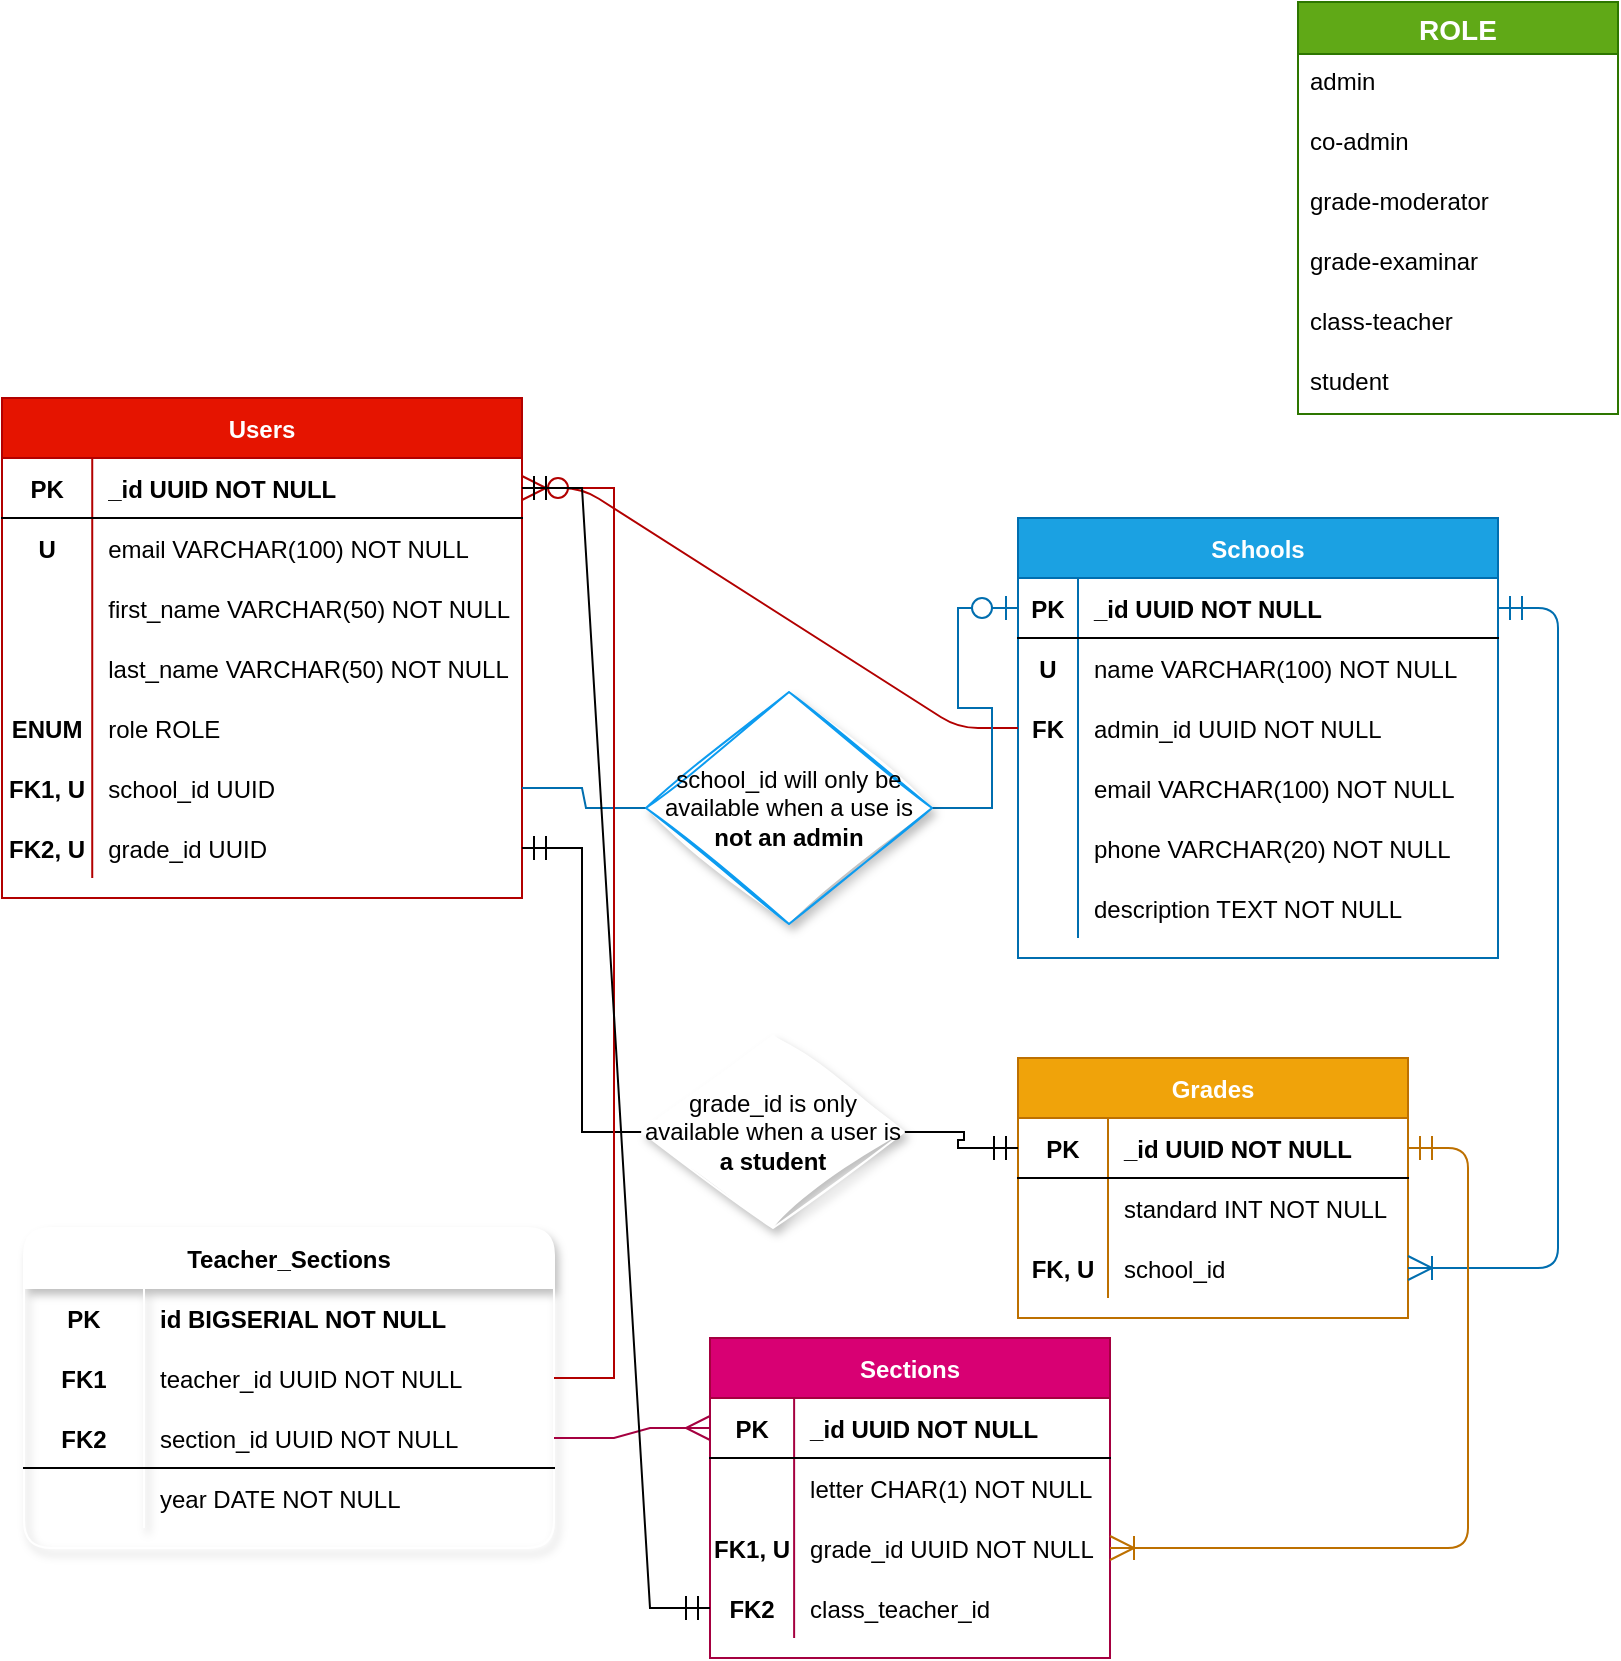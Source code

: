 <mxfile version="14.5.10" type="github">
  <diagram id="9uJruY_B-ZJQ3e48zENs" name="Page-1">
    <mxGraphModel dx="920" dy="876" grid="0" gridSize="10" guides="1" tooltips="1" connect="1" arrows="1" fold="1" page="1" pageScale="1" pageWidth="850" pageHeight="1100" background="none" math="0" shadow="0">
      <root>
        <mxCell id="0" />
        <mxCell id="1" parent="0" />
        <mxCell id="vzZMUvIyuzWuzPYx9TJ4-97" value="Users" style="shape=table;startSize=30;container=1;collapsible=1;childLayout=tableLayout;fixedRows=1;rowLines=0;fontStyle=1;align=center;resizeLast=1;fillColor=#e51400;strokeColor=#B20000;fontColor=#ffffff;" vertex="1" parent="1">
          <mxGeometry x="42" y="218" width="260" height="250" as="geometry">
            <mxRectangle x="30" y="170" width="60" height="30" as="alternateBounds" />
          </mxGeometry>
        </mxCell>
        <mxCell id="vzZMUvIyuzWuzPYx9TJ4-98" value="" style="shape=partialRectangle;collapsible=0;dropTarget=0;pointerEvents=0;fillColor=none;top=0;left=0;bottom=1;right=0;points=[[0,0.5],[1,0.5]];portConstraint=eastwest;" vertex="1" parent="vzZMUvIyuzWuzPYx9TJ4-97">
          <mxGeometry y="30" width="260" height="30" as="geometry" />
        </mxCell>
        <mxCell id="vzZMUvIyuzWuzPYx9TJ4-99" value="PK" style="shape=partialRectangle;connectable=0;fillColor=none;top=0;left=0;bottom=0;right=0;fontStyle=1;overflow=hidden;" vertex="1" parent="vzZMUvIyuzWuzPYx9TJ4-98">
          <mxGeometry width="45.118" height="30" as="geometry" />
        </mxCell>
        <mxCell id="vzZMUvIyuzWuzPYx9TJ4-100" value="_id UUID NOT NULL" style="shape=partialRectangle;connectable=0;fillColor=none;top=0;left=0;bottom=0;right=0;align=left;spacingLeft=6;fontStyle=1;overflow=hidden;" vertex="1" parent="vzZMUvIyuzWuzPYx9TJ4-98">
          <mxGeometry x="45.118" width="214.882" height="30" as="geometry" />
        </mxCell>
        <mxCell id="vzZMUvIyuzWuzPYx9TJ4-101" value="" style="shape=partialRectangle;collapsible=0;dropTarget=0;pointerEvents=0;fillColor=none;top=0;left=0;bottom=0;right=0;points=[[0,0.5],[1,0.5]];portConstraint=eastwest;" vertex="1" parent="vzZMUvIyuzWuzPYx9TJ4-97">
          <mxGeometry y="60" width="260" height="30" as="geometry" />
        </mxCell>
        <mxCell id="vzZMUvIyuzWuzPYx9TJ4-102" value="U" style="shape=partialRectangle;connectable=0;fillColor=none;top=0;left=0;bottom=0;right=0;editable=1;overflow=hidden;fontStyle=1" vertex="1" parent="vzZMUvIyuzWuzPYx9TJ4-101">
          <mxGeometry width="45.118" height="30" as="geometry" />
        </mxCell>
        <mxCell id="vzZMUvIyuzWuzPYx9TJ4-103" value="email VARCHAR(100) NOT NULL" style="shape=partialRectangle;connectable=0;fillColor=none;top=0;left=0;bottom=0;right=0;align=left;spacingLeft=6;overflow=hidden;" vertex="1" parent="vzZMUvIyuzWuzPYx9TJ4-101">
          <mxGeometry x="45.118" width="214.882" height="30" as="geometry" />
        </mxCell>
        <mxCell id="vzZMUvIyuzWuzPYx9TJ4-104" value="" style="shape=partialRectangle;collapsible=0;dropTarget=0;pointerEvents=0;fillColor=none;top=0;left=0;bottom=0;right=0;points=[[0,0.5],[1,0.5]];portConstraint=eastwest;" vertex="1" parent="vzZMUvIyuzWuzPYx9TJ4-97">
          <mxGeometry y="90" width="260" height="30" as="geometry" />
        </mxCell>
        <mxCell id="vzZMUvIyuzWuzPYx9TJ4-105" value="" style="shape=partialRectangle;connectable=0;fillColor=none;top=0;left=0;bottom=0;right=0;editable=1;overflow=hidden;" vertex="1" parent="vzZMUvIyuzWuzPYx9TJ4-104">
          <mxGeometry width="45.118" height="30" as="geometry" />
        </mxCell>
        <mxCell id="vzZMUvIyuzWuzPYx9TJ4-106" value="first_name VARCHAR(50) NOT NULL" style="shape=partialRectangle;connectable=0;fillColor=none;top=0;left=0;bottom=0;right=0;align=left;spacingLeft=6;overflow=hidden;" vertex="1" parent="vzZMUvIyuzWuzPYx9TJ4-104">
          <mxGeometry x="45.118" width="214.882" height="30" as="geometry" />
        </mxCell>
        <mxCell id="vzZMUvIyuzWuzPYx9TJ4-107" value="" style="shape=partialRectangle;collapsible=0;dropTarget=0;pointerEvents=0;fillColor=none;top=0;left=0;bottom=0;right=0;points=[[0,0.5],[1,0.5]];portConstraint=eastwest;" vertex="1" parent="vzZMUvIyuzWuzPYx9TJ4-97">
          <mxGeometry y="120" width="260" height="30" as="geometry" />
        </mxCell>
        <mxCell id="vzZMUvIyuzWuzPYx9TJ4-108" value="" style="shape=partialRectangle;connectable=0;fillColor=none;top=0;left=0;bottom=0;right=0;editable=1;overflow=hidden;" vertex="1" parent="vzZMUvIyuzWuzPYx9TJ4-107">
          <mxGeometry width="45.118" height="30" as="geometry" />
        </mxCell>
        <mxCell id="vzZMUvIyuzWuzPYx9TJ4-109" value="last_name VARCHAR(50) NOT NULL" style="shape=partialRectangle;connectable=0;fillColor=none;top=0;left=0;bottom=0;right=0;align=left;spacingLeft=6;overflow=hidden;" vertex="1" parent="vzZMUvIyuzWuzPYx9TJ4-107">
          <mxGeometry x="45.118" width="214.882" height="30" as="geometry" />
        </mxCell>
        <mxCell id="vzZMUvIyuzWuzPYx9TJ4-110" value="" style="shape=partialRectangle;collapsible=0;dropTarget=0;pointerEvents=0;fillColor=none;top=0;left=0;bottom=0;right=0;points=[[0,0.5],[1,0.5]];portConstraint=eastwest;" vertex="1" parent="vzZMUvIyuzWuzPYx9TJ4-97">
          <mxGeometry y="150" width="260" height="30" as="geometry" />
        </mxCell>
        <mxCell id="vzZMUvIyuzWuzPYx9TJ4-111" value="ENUM" style="shape=partialRectangle;connectable=0;fillColor=none;top=0;left=0;bottom=0;right=0;editable=1;overflow=hidden;fontStyle=1" vertex="1" parent="vzZMUvIyuzWuzPYx9TJ4-110">
          <mxGeometry width="45.118" height="30" as="geometry" />
        </mxCell>
        <mxCell id="vzZMUvIyuzWuzPYx9TJ4-112" value="role ROLE" style="shape=partialRectangle;connectable=0;fillColor=none;top=0;left=0;bottom=0;right=0;align=left;spacingLeft=6;overflow=hidden;" vertex="1" parent="vzZMUvIyuzWuzPYx9TJ4-110">
          <mxGeometry x="45.118" width="214.882" height="30" as="geometry" />
        </mxCell>
        <mxCell id="vzZMUvIyuzWuzPYx9TJ4-113" value="" style="shape=partialRectangle;collapsible=0;dropTarget=0;pointerEvents=0;fillColor=none;top=0;left=0;bottom=0;right=0;points=[[0,0.5],[1,0.5]];portConstraint=eastwest;" vertex="1" parent="vzZMUvIyuzWuzPYx9TJ4-97">
          <mxGeometry y="180" width="260" height="30" as="geometry" />
        </mxCell>
        <mxCell id="vzZMUvIyuzWuzPYx9TJ4-114" value="FK1, U" style="shape=partialRectangle;connectable=0;fillColor=none;top=0;left=0;bottom=0;right=0;editable=1;overflow=hidden;fontStyle=1" vertex="1" parent="vzZMUvIyuzWuzPYx9TJ4-113">
          <mxGeometry width="45.118" height="30" as="geometry" />
        </mxCell>
        <mxCell id="vzZMUvIyuzWuzPYx9TJ4-115" value="school_id UUID" style="shape=partialRectangle;connectable=0;fillColor=none;top=0;left=0;bottom=0;right=0;align=left;spacingLeft=6;overflow=hidden;" vertex="1" parent="vzZMUvIyuzWuzPYx9TJ4-113">
          <mxGeometry x="45.118" width="214.882" height="30" as="geometry" />
        </mxCell>
        <mxCell id="vzZMUvIyuzWuzPYx9TJ4-116" value="" style="shape=partialRectangle;collapsible=0;dropTarget=0;pointerEvents=0;fillColor=none;top=0;left=0;bottom=0;right=0;points=[[0,0.5],[1,0.5]];portConstraint=eastwest;" vertex="1" parent="vzZMUvIyuzWuzPYx9TJ4-97">
          <mxGeometry y="210" width="260" height="30" as="geometry" />
        </mxCell>
        <mxCell id="vzZMUvIyuzWuzPYx9TJ4-117" value="FK2, U" style="shape=partialRectangle;connectable=0;fillColor=none;top=0;left=0;bottom=0;right=0;editable=1;overflow=hidden;fontStyle=1" vertex="1" parent="vzZMUvIyuzWuzPYx9TJ4-116">
          <mxGeometry width="45.118" height="30" as="geometry" />
        </mxCell>
        <mxCell id="vzZMUvIyuzWuzPYx9TJ4-118" value="grade_id UUID" style="shape=partialRectangle;connectable=0;fillColor=none;top=0;left=0;bottom=0;right=0;align=left;spacingLeft=6;overflow=hidden;" vertex="1" parent="vzZMUvIyuzWuzPYx9TJ4-116">
          <mxGeometry x="45.118" width="214.882" height="30" as="geometry" />
        </mxCell>
        <mxCell id="vzZMUvIyuzWuzPYx9TJ4-119" value="Schools" style="shape=table;startSize=30;container=1;collapsible=1;childLayout=tableLayout;fixedRows=1;rowLines=0;fontStyle=1;align=center;resizeLast=1;fillColor=#1ba1e2;strokeColor=#006EAF;fontColor=#ffffff;" vertex="1" parent="1">
          <mxGeometry x="550" y="278" width="240" height="220" as="geometry" />
        </mxCell>
        <mxCell id="vzZMUvIyuzWuzPYx9TJ4-120" value="" style="shape=partialRectangle;collapsible=0;dropTarget=0;pointerEvents=0;fillColor=none;top=0;left=0;bottom=1;right=0;points=[[0,0.5],[1,0.5]];portConstraint=eastwest;" vertex="1" parent="vzZMUvIyuzWuzPYx9TJ4-119">
          <mxGeometry y="30" width="240" height="30" as="geometry" />
        </mxCell>
        <mxCell id="vzZMUvIyuzWuzPYx9TJ4-121" value="PK" style="shape=partialRectangle;connectable=0;fillColor=none;top=0;left=0;bottom=0;right=0;fontStyle=1;overflow=hidden;" vertex="1" parent="vzZMUvIyuzWuzPYx9TJ4-120">
          <mxGeometry width="30" height="30" as="geometry" />
        </mxCell>
        <mxCell id="vzZMUvIyuzWuzPYx9TJ4-122" value="_id UUID NOT NULL" style="shape=partialRectangle;connectable=0;fillColor=none;top=0;left=0;bottom=0;right=0;align=left;spacingLeft=6;fontStyle=1;overflow=hidden;" vertex="1" parent="vzZMUvIyuzWuzPYx9TJ4-120">
          <mxGeometry x="30" width="210" height="30" as="geometry" />
        </mxCell>
        <mxCell id="vzZMUvIyuzWuzPYx9TJ4-123" value="" style="shape=partialRectangle;collapsible=0;dropTarget=0;pointerEvents=0;fillColor=none;top=0;left=0;bottom=0;right=0;points=[[0,0.5],[1,0.5]];portConstraint=eastwest;" vertex="1" parent="vzZMUvIyuzWuzPYx9TJ4-119">
          <mxGeometry y="60" width="240" height="30" as="geometry" />
        </mxCell>
        <mxCell id="vzZMUvIyuzWuzPYx9TJ4-124" value="U" style="shape=partialRectangle;connectable=0;fillColor=none;top=0;left=0;bottom=0;right=0;editable=1;overflow=hidden;fontStyle=1" vertex="1" parent="vzZMUvIyuzWuzPYx9TJ4-123">
          <mxGeometry width="30" height="30" as="geometry" />
        </mxCell>
        <mxCell id="vzZMUvIyuzWuzPYx9TJ4-125" value="name VARCHAR(100) NOT NULL" style="shape=partialRectangle;connectable=0;fillColor=none;top=0;left=0;bottom=0;right=0;align=left;spacingLeft=6;overflow=hidden;" vertex="1" parent="vzZMUvIyuzWuzPYx9TJ4-123">
          <mxGeometry x="30" width="210" height="30" as="geometry" />
        </mxCell>
        <mxCell id="vzZMUvIyuzWuzPYx9TJ4-126" value="" style="shape=partialRectangle;collapsible=0;dropTarget=0;pointerEvents=0;fillColor=none;top=0;left=0;bottom=0;right=0;points=[[0,0.5],[1,0.5]];portConstraint=eastwest;" vertex="1" parent="vzZMUvIyuzWuzPYx9TJ4-119">
          <mxGeometry y="90" width="240" height="30" as="geometry" />
        </mxCell>
        <mxCell id="vzZMUvIyuzWuzPYx9TJ4-127" value="FK" style="shape=partialRectangle;connectable=0;fillColor=none;top=0;left=0;bottom=0;right=0;editable=1;overflow=hidden;fontStyle=1" vertex="1" parent="vzZMUvIyuzWuzPYx9TJ4-126">
          <mxGeometry width="30" height="30" as="geometry" />
        </mxCell>
        <mxCell id="vzZMUvIyuzWuzPYx9TJ4-128" value="admin_id UUID NOT NULL" style="shape=partialRectangle;connectable=0;fillColor=none;top=0;left=0;bottom=0;right=0;align=left;spacingLeft=6;overflow=hidden;" vertex="1" parent="vzZMUvIyuzWuzPYx9TJ4-126">
          <mxGeometry x="30" width="210" height="30" as="geometry" />
        </mxCell>
        <mxCell id="vzZMUvIyuzWuzPYx9TJ4-129" value="" style="shape=partialRectangle;collapsible=0;dropTarget=0;pointerEvents=0;fillColor=none;top=0;left=0;bottom=0;right=0;points=[[0,0.5],[1,0.5]];portConstraint=eastwest;" vertex="1" parent="vzZMUvIyuzWuzPYx9TJ4-119">
          <mxGeometry y="120" width="240" height="30" as="geometry" />
        </mxCell>
        <mxCell id="vzZMUvIyuzWuzPYx9TJ4-130" value="" style="shape=partialRectangle;connectable=0;fillColor=none;top=0;left=0;bottom=0;right=0;editable=1;overflow=hidden;" vertex="1" parent="vzZMUvIyuzWuzPYx9TJ4-129">
          <mxGeometry width="30" height="30" as="geometry" />
        </mxCell>
        <mxCell id="vzZMUvIyuzWuzPYx9TJ4-131" value="email VARCHAR(100) NOT NULL" style="shape=partialRectangle;connectable=0;fillColor=none;top=0;left=0;bottom=0;right=0;align=left;spacingLeft=6;overflow=hidden;" vertex="1" parent="vzZMUvIyuzWuzPYx9TJ4-129">
          <mxGeometry x="30" width="210" height="30" as="geometry" />
        </mxCell>
        <mxCell id="vzZMUvIyuzWuzPYx9TJ4-132" value="" style="shape=partialRectangle;collapsible=0;dropTarget=0;pointerEvents=0;fillColor=none;top=0;left=0;bottom=0;right=0;points=[[0,0.5],[1,0.5]];portConstraint=eastwest;" vertex="1" parent="vzZMUvIyuzWuzPYx9TJ4-119">
          <mxGeometry y="150" width="240" height="30" as="geometry" />
        </mxCell>
        <mxCell id="vzZMUvIyuzWuzPYx9TJ4-133" value="" style="shape=partialRectangle;connectable=0;fillColor=none;top=0;left=0;bottom=0;right=0;editable=1;overflow=hidden;" vertex="1" parent="vzZMUvIyuzWuzPYx9TJ4-132">
          <mxGeometry width="30" height="30" as="geometry" />
        </mxCell>
        <mxCell id="vzZMUvIyuzWuzPYx9TJ4-134" value="phone VARCHAR(20) NOT NULL" style="shape=partialRectangle;connectable=0;fillColor=none;top=0;left=0;bottom=0;right=0;align=left;spacingLeft=6;overflow=hidden;" vertex="1" parent="vzZMUvIyuzWuzPYx9TJ4-132">
          <mxGeometry x="30" width="210" height="30" as="geometry" />
        </mxCell>
        <mxCell id="vzZMUvIyuzWuzPYx9TJ4-135" value="" style="shape=partialRectangle;collapsible=0;dropTarget=0;pointerEvents=0;fillColor=none;top=0;left=0;bottom=0;right=0;points=[[0,0.5],[1,0.5]];portConstraint=eastwest;" vertex="1" parent="vzZMUvIyuzWuzPYx9TJ4-119">
          <mxGeometry y="180" width="240" height="30" as="geometry" />
        </mxCell>
        <mxCell id="vzZMUvIyuzWuzPYx9TJ4-136" value="" style="shape=partialRectangle;connectable=0;fillColor=none;top=0;left=0;bottom=0;right=0;editable=1;overflow=hidden;" vertex="1" parent="vzZMUvIyuzWuzPYx9TJ4-135">
          <mxGeometry width="30" height="30" as="geometry" />
        </mxCell>
        <mxCell id="vzZMUvIyuzWuzPYx9TJ4-137" value="description TEXT NOT NULL" style="shape=partialRectangle;connectable=0;fillColor=none;top=0;left=0;bottom=0;right=0;align=left;spacingLeft=6;overflow=hidden;" vertex="1" parent="vzZMUvIyuzWuzPYx9TJ4-135">
          <mxGeometry x="30" width="210" height="30" as="geometry" />
        </mxCell>
        <mxCell id="vzZMUvIyuzWuzPYx9TJ4-138" value="Grades" style="shape=table;startSize=30;container=1;collapsible=1;childLayout=tableLayout;fixedRows=1;rowLines=0;fontStyle=1;align=center;resizeLast=1;fillColor=#f0a30a;strokeColor=#BD7000;fontColor=#ffffff;" vertex="1" parent="1">
          <mxGeometry x="550" y="548" width="195" height="130" as="geometry" />
        </mxCell>
        <mxCell id="vzZMUvIyuzWuzPYx9TJ4-139" value="" style="shape=partialRectangle;collapsible=0;dropTarget=0;pointerEvents=0;fillColor=none;top=0;left=0;bottom=1;right=0;points=[[0,0.5],[1,0.5]];portConstraint=eastwest;" vertex="1" parent="vzZMUvIyuzWuzPYx9TJ4-138">
          <mxGeometry y="30" width="195" height="30" as="geometry" />
        </mxCell>
        <mxCell id="vzZMUvIyuzWuzPYx9TJ4-140" value="PK" style="shape=partialRectangle;connectable=0;fillColor=none;top=0;left=0;bottom=0;right=0;fontStyle=1;overflow=hidden;" vertex="1" parent="vzZMUvIyuzWuzPYx9TJ4-139">
          <mxGeometry width="45" height="30" as="geometry" />
        </mxCell>
        <mxCell id="vzZMUvIyuzWuzPYx9TJ4-141" value="_id UUID NOT NULL" style="shape=partialRectangle;connectable=0;fillColor=none;top=0;left=0;bottom=0;right=0;align=left;spacingLeft=6;fontStyle=1;overflow=hidden;" vertex="1" parent="vzZMUvIyuzWuzPYx9TJ4-139">
          <mxGeometry x="45" width="150" height="30" as="geometry" />
        </mxCell>
        <mxCell id="vzZMUvIyuzWuzPYx9TJ4-142" value="" style="shape=partialRectangle;collapsible=0;dropTarget=0;pointerEvents=0;fillColor=none;top=0;left=0;bottom=0;right=0;points=[[0,0.5],[1,0.5]];portConstraint=eastwest;" vertex="1" parent="vzZMUvIyuzWuzPYx9TJ4-138">
          <mxGeometry y="60" width="195" height="30" as="geometry" />
        </mxCell>
        <mxCell id="vzZMUvIyuzWuzPYx9TJ4-143" value="" style="shape=partialRectangle;connectable=0;fillColor=none;top=0;left=0;bottom=0;right=0;editable=1;overflow=hidden;" vertex="1" parent="vzZMUvIyuzWuzPYx9TJ4-142">
          <mxGeometry width="45" height="30" as="geometry" />
        </mxCell>
        <mxCell id="vzZMUvIyuzWuzPYx9TJ4-144" value="standard INT NOT NULL" style="shape=partialRectangle;connectable=0;fillColor=none;top=0;left=0;bottom=0;right=0;align=left;spacingLeft=6;overflow=hidden;" vertex="1" parent="vzZMUvIyuzWuzPYx9TJ4-142">
          <mxGeometry x="45" width="150" height="30" as="geometry" />
        </mxCell>
        <mxCell id="vzZMUvIyuzWuzPYx9TJ4-145" value="" style="shape=partialRectangle;collapsible=0;dropTarget=0;pointerEvents=0;fillColor=none;top=0;left=0;bottom=0;right=0;points=[[0,0.5],[1,0.5]];portConstraint=eastwest;" vertex="1" parent="vzZMUvIyuzWuzPYx9TJ4-138">
          <mxGeometry y="90" width="195" height="30" as="geometry" />
        </mxCell>
        <mxCell id="vzZMUvIyuzWuzPYx9TJ4-146" value="FK, U" style="shape=partialRectangle;connectable=0;fillColor=none;top=0;left=0;bottom=0;right=0;editable=1;overflow=hidden;fontStyle=1" vertex="1" parent="vzZMUvIyuzWuzPYx9TJ4-145">
          <mxGeometry width="45" height="30" as="geometry" />
        </mxCell>
        <mxCell id="vzZMUvIyuzWuzPYx9TJ4-147" value="school_id" style="shape=partialRectangle;connectable=0;fillColor=none;top=0;left=0;bottom=0;right=0;align=left;spacingLeft=6;overflow=hidden;" vertex="1" parent="vzZMUvIyuzWuzPYx9TJ4-145">
          <mxGeometry x="45" width="150" height="30" as="geometry" />
        </mxCell>
        <mxCell id="vzZMUvIyuzWuzPYx9TJ4-148" value="Sections" style="shape=table;startSize=30;container=1;collapsible=1;childLayout=tableLayout;fixedRows=1;rowLines=0;fontStyle=1;align=center;resizeLast=1;fillColor=#d80073;strokeColor=#A50040;fontColor=#ffffff;" vertex="1" parent="1">
          <mxGeometry x="396" y="688" width="200" height="160" as="geometry" />
        </mxCell>
        <mxCell id="vzZMUvIyuzWuzPYx9TJ4-149" value="" style="shape=partialRectangle;collapsible=0;dropTarget=0;pointerEvents=0;fillColor=none;top=0;left=0;bottom=1;right=0;points=[[0,0.5],[1,0.5]];portConstraint=eastwest;" vertex="1" parent="vzZMUvIyuzWuzPYx9TJ4-148">
          <mxGeometry y="30" width="200" height="30" as="geometry" />
        </mxCell>
        <mxCell id="vzZMUvIyuzWuzPYx9TJ4-150" value="PK" style="shape=partialRectangle;connectable=0;fillColor=none;top=0;left=0;bottom=0;right=0;fontStyle=1;overflow=hidden;" vertex="1" parent="vzZMUvIyuzWuzPYx9TJ4-149">
          <mxGeometry width="42.059" height="30" as="geometry" />
        </mxCell>
        <mxCell id="vzZMUvIyuzWuzPYx9TJ4-151" value="_id UUID NOT NULL" style="shape=partialRectangle;connectable=0;fillColor=none;top=0;left=0;bottom=0;right=0;align=left;spacingLeft=6;fontStyle=1;overflow=hidden;" vertex="1" parent="vzZMUvIyuzWuzPYx9TJ4-149">
          <mxGeometry x="42.059" width="157.941" height="30" as="geometry" />
        </mxCell>
        <mxCell id="vzZMUvIyuzWuzPYx9TJ4-152" value="" style="shape=partialRectangle;collapsible=0;dropTarget=0;pointerEvents=0;fillColor=none;top=0;left=0;bottom=0;right=0;points=[[0,0.5],[1,0.5]];portConstraint=eastwest;" vertex="1" parent="vzZMUvIyuzWuzPYx9TJ4-148">
          <mxGeometry y="60" width="200" height="30" as="geometry" />
        </mxCell>
        <mxCell id="vzZMUvIyuzWuzPYx9TJ4-153" value="" style="shape=partialRectangle;connectable=0;fillColor=none;top=0;left=0;bottom=0;right=0;editable=1;overflow=hidden;" vertex="1" parent="vzZMUvIyuzWuzPYx9TJ4-152">
          <mxGeometry width="42.059" height="30" as="geometry" />
        </mxCell>
        <mxCell id="vzZMUvIyuzWuzPYx9TJ4-154" value="letter CHAR(1) NOT NULL" style="shape=partialRectangle;connectable=0;fillColor=none;top=0;left=0;bottom=0;right=0;align=left;spacingLeft=6;overflow=hidden;" vertex="1" parent="vzZMUvIyuzWuzPYx9TJ4-152">
          <mxGeometry x="42.059" width="157.941" height="30" as="geometry" />
        </mxCell>
        <mxCell id="vzZMUvIyuzWuzPYx9TJ4-155" value="" style="shape=partialRectangle;collapsible=0;dropTarget=0;pointerEvents=0;fillColor=none;top=0;left=0;bottom=0;right=0;points=[[0,0.5],[1,0.5]];portConstraint=eastwest;" vertex="1" parent="vzZMUvIyuzWuzPYx9TJ4-148">
          <mxGeometry y="90" width="200" height="30" as="geometry" />
        </mxCell>
        <mxCell id="vzZMUvIyuzWuzPYx9TJ4-156" value="FK1, U" style="shape=partialRectangle;connectable=0;fillColor=none;top=0;left=0;bottom=0;right=0;editable=1;overflow=hidden;fontStyle=1" vertex="1" parent="vzZMUvIyuzWuzPYx9TJ4-155">
          <mxGeometry width="42.059" height="30" as="geometry" />
        </mxCell>
        <mxCell id="vzZMUvIyuzWuzPYx9TJ4-157" value="grade_id UUID NOT NULL" style="shape=partialRectangle;connectable=0;fillColor=none;top=0;left=0;bottom=0;right=0;align=left;spacingLeft=6;overflow=hidden;" vertex="1" parent="vzZMUvIyuzWuzPYx9TJ4-155">
          <mxGeometry x="42.059" width="157.941" height="30" as="geometry" />
        </mxCell>
        <mxCell id="vzZMUvIyuzWuzPYx9TJ4-158" value="" style="shape=partialRectangle;collapsible=0;dropTarget=0;pointerEvents=0;fillColor=none;top=0;left=0;bottom=0;right=0;points=[[0,0.5],[1,0.5]];portConstraint=eastwest;" vertex="1" parent="vzZMUvIyuzWuzPYx9TJ4-148">
          <mxGeometry y="120" width="200" height="30" as="geometry" />
        </mxCell>
        <mxCell id="vzZMUvIyuzWuzPYx9TJ4-159" value="FK2" style="shape=partialRectangle;connectable=0;fillColor=none;top=0;left=0;bottom=0;right=0;editable=1;overflow=hidden;fontStyle=1" vertex="1" parent="vzZMUvIyuzWuzPYx9TJ4-158">
          <mxGeometry width="42.059" height="30" as="geometry" />
        </mxCell>
        <mxCell id="vzZMUvIyuzWuzPYx9TJ4-160" value="class_teacher_id" style="shape=partialRectangle;connectable=0;fillColor=none;top=0;left=0;bottom=0;right=0;align=left;spacingLeft=6;overflow=hidden;" vertex="1" parent="vzZMUvIyuzWuzPYx9TJ4-158">
          <mxGeometry x="42.059" width="157.941" height="30" as="geometry" />
        </mxCell>
        <mxCell id="vzZMUvIyuzWuzPYx9TJ4-161" value="ROLE" style="swimlane;fontStyle=1;childLayout=stackLayout;horizontal=1;startSize=26;horizontalStack=0;resizeParent=1;resizeParentMax=0;resizeLast=0;collapsible=1;marginBottom=0;align=center;fontSize=14;glass=0;rounded=0;shadow=0;sketch=0;swimlaneLine=1;fillColor=#60a917;strokeColor=#2D7600;fontColor=#ffffff;" vertex="1" parent="1">
          <mxGeometry x="690" y="20" width="160" height="206" as="geometry">
            <mxRectangle x="390" y="80" width="50" height="26" as="alternateBounds" />
          </mxGeometry>
        </mxCell>
        <mxCell id="vzZMUvIyuzWuzPYx9TJ4-162" value="admin" style="text;strokeColor=none;fillColor=none;spacingLeft=4;spacingRight=4;overflow=hidden;rotatable=0;points=[[0,0.5],[1,0.5]];portConstraint=eastwest;fontSize=12;" vertex="1" parent="vzZMUvIyuzWuzPYx9TJ4-161">
          <mxGeometry y="26" width="160" height="30" as="geometry" />
        </mxCell>
        <mxCell id="vzZMUvIyuzWuzPYx9TJ4-163" value="co-admin" style="text;strokeColor=none;fillColor=none;spacingLeft=4;spacingRight=4;overflow=hidden;rotatable=0;points=[[0,0.5],[1,0.5]];portConstraint=eastwest;fontSize=12;" vertex="1" parent="vzZMUvIyuzWuzPYx9TJ4-161">
          <mxGeometry y="56" width="160" height="30" as="geometry" />
        </mxCell>
        <mxCell id="vzZMUvIyuzWuzPYx9TJ4-164" value="grade-moderator" style="text;strokeColor=none;fillColor=none;spacingLeft=4;spacingRight=4;overflow=hidden;rotatable=0;points=[[0,0.5],[1,0.5]];portConstraint=eastwest;fontSize=12;" vertex="1" parent="vzZMUvIyuzWuzPYx9TJ4-161">
          <mxGeometry y="86" width="160" height="30" as="geometry" />
        </mxCell>
        <mxCell id="vzZMUvIyuzWuzPYx9TJ4-165" value="grade-examinar" style="text;strokeColor=none;fillColor=none;spacingLeft=4;spacingRight=4;overflow=hidden;rotatable=0;points=[[0,0.5],[1,0.5]];portConstraint=eastwest;fontSize=12;" vertex="1" parent="vzZMUvIyuzWuzPYx9TJ4-161">
          <mxGeometry y="116" width="160" height="30" as="geometry" />
        </mxCell>
        <mxCell id="vzZMUvIyuzWuzPYx9TJ4-166" value="class-teacher" style="text;strokeColor=none;fillColor=none;spacingLeft=4;spacingRight=4;overflow=hidden;rotatable=0;points=[[0,0.5],[1,0.5]];portConstraint=eastwest;fontSize=12;" vertex="1" parent="vzZMUvIyuzWuzPYx9TJ4-161">
          <mxGeometry y="146" width="160" height="30" as="geometry" />
        </mxCell>
        <mxCell id="vzZMUvIyuzWuzPYx9TJ4-167" value="student" style="text;strokeColor=none;fillColor=none;spacingLeft=4;spacingRight=4;overflow=hidden;rotatable=0;points=[[0,0.5],[1,0.5]];portConstraint=eastwest;fontSize=12;" vertex="1" parent="vzZMUvIyuzWuzPYx9TJ4-161">
          <mxGeometry y="176" width="160" height="30" as="geometry" />
        </mxCell>
        <mxCell id="vzZMUvIyuzWuzPYx9TJ4-168" value="" style="edgeStyle=entityRelationEdgeStyle;fontSize=12;html=1;endArrow=none;endFill=0;exitX=1;exitY=0.5;exitDx=0;exitDy=0;startArrow=ERzeroToOne;startFill=1;fillColor=#e51400;strokeColor=#B20000;startSize=10;endSize=10;" edge="1" parent="1" source="vzZMUvIyuzWuzPYx9TJ4-98" target="vzZMUvIyuzWuzPYx9TJ4-126">
          <mxGeometry width="100" height="100" relative="1" as="geometry">
            <mxPoint x="300" y="528" as="sourcePoint" />
            <mxPoint x="400" y="428" as="targetPoint" />
          </mxGeometry>
        </mxCell>
        <mxCell id="vzZMUvIyuzWuzPYx9TJ4-169" value="" style="edgeStyle=entityRelationEdgeStyle;fontSize=12;html=1;endArrow=ERoneToMany;startArrow=ERmandOne;entryX=1;entryY=0.5;entryDx=0;entryDy=0;fillColor=#1ba1e2;strokeColor=#006EAF;startSize=10;endSize=10;" edge="1" parent="1" source="vzZMUvIyuzWuzPYx9TJ4-120" target="vzZMUvIyuzWuzPYx9TJ4-145">
          <mxGeometry width="100" height="100" relative="1" as="geometry">
            <mxPoint x="340" y="440" as="sourcePoint" />
            <mxPoint x="440" y="340" as="targetPoint" />
          </mxGeometry>
        </mxCell>
        <mxCell id="vzZMUvIyuzWuzPYx9TJ4-170" value="" style="edgeStyle=entityRelationEdgeStyle;fontSize=12;html=1;endArrow=ERoneToMany;startArrow=ERmandOne;fillColor=#f0a30a;strokeColor=#BD7000;startSize=10;endSize=10;" edge="1" parent="1" source="vzZMUvIyuzWuzPYx9TJ4-139" target="vzZMUvIyuzWuzPYx9TJ4-155">
          <mxGeometry width="100" height="100" relative="1" as="geometry">
            <mxPoint x="600" y="698" as="sourcePoint" />
            <mxPoint x="710" y="908" as="targetPoint" />
          </mxGeometry>
        </mxCell>
        <mxCell id="vzZMUvIyuzWuzPYx9TJ4-171" style="edgeStyle=entityRelationEdgeStyle;rounded=0;orthogonalLoop=1;jettySize=auto;html=1;endArrow=none;endFill=0;fillColor=#1ba1e2;strokeColor=#006EAF;entryX=0;entryY=0.5;entryDx=0;entryDy=0;startSize=10;endSize=10;" edge="1" parent="1" source="vzZMUvIyuzWuzPYx9TJ4-113" target="vzZMUvIyuzWuzPYx9TJ4-174">
          <mxGeometry relative="1" as="geometry" />
        </mxCell>
        <mxCell id="vzZMUvIyuzWuzPYx9TJ4-172" style="edgeStyle=entityRelationEdgeStyle;rounded=0;orthogonalLoop=1;jettySize=auto;html=1;entryX=0;entryY=0.5;entryDx=0;entryDy=0;endArrow=none;endFill=0;startArrow=ERmandOne;startFill=0;startSize=10;endSize=10;" edge="1" parent="1" source="vzZMUvIyuzWuzPYx9TJ4-116" target="vzZMUvIyuzWuzPYx9TJ4-176">
          <mxGeometry relative="1" as="geometry" />
        </mxCell>
        <mxCell id="vzZMUvIyuzWuzPYx9TJ4-173" style="edgeStyle=entityRelationEdgeStyle;rounded=0;orthogonalLoop=1;jettySize=auto;html=1;entryX=0;entryY=0.5;entryDx=0;entryDy=0;startArrow=none;startFill=0;endArrow=ERzeroToOne;endFill=1;fillColor=#1ba1e2;strokeColor=#006EAF;startSize=10;sourcePerimeterSpacing=0;endSize=10;targetPerimeterSpacing=0;" edge="1" parent="1" source="vzZMUvIyuzWuzPYx9TJ4-174" target="vzZMUvIyuzWuzPYx9TJ4-120">
          <mxGeometry relative="1" as="geometry" />
        </mxCell>
        <mxCell id="vzZMUvIyuzWuzPYx9TJ4-174" value="&lt;font style=&quot;font-size: 12px&quot;&gt;school_id will only be available when a use is &lt;b&gt;not an&lt;/b&gt; &lt;b&gt;admin&lt;/b&gt;&lt;/font&gt;" style="shape=rhombus;perimeter=rhombusPerimeter;whiteSpace=wrap;html=1;align=center;rounded=0;strokeColor=#0C9CF0;comic=0;sketch=1;shadow=1;" vertex="1" parent="1">
          <mxGeometry x="364" y="365" width="143" height="116" as="geometry" />
        </mxCell>
        <mxCell id="vzZMUvIyuzWuzPYx9TJ4-175" style="edgeStyle=entityRelationEdgeStyle;rounded=0;orthogonalLoop=1;jettySize=auto;html=1;startArrow=none;startFill=0;endArrow=ERmandOne;endFill=0;startSize=10;endSize=10;" edge="1" parent="1" source="vzZMUvIyuzWuzPYx9TJ4-176" target="vzZMUvIyuzWuzPYx9TJ4-139">
          <mxGeometry relative="1" as="geometry" />
        </mxCell>
        <mxCell id="vzZMUvIyuzWuzPYx9TJ4-176" value="grade_id is only available when a user is &lt;b&gt;a student&lt;/b&gt;" style="shape=rhombus;perimeter=rhombusPerimeter;whiteSpace=wrap;html=1;align=center;rounded=0;shadow=1;comic=0;sketch=1;gradientColor=none;strokeColor=#FFFFFF;arcSize=0;" vertex="1" parent="1">
          <mxGeometry x="362" y="537" width="131" height="96" as="geometry" />
        </mxCell>
        <mxCell id="vzZMUvIyuzWuzPYx9TJ4-177" value="Teacher_Sections" style="shape=table;startSize=30;container=1;collapsible=1;childLayout=tableLayout;fixedRows=1;rowLines=0;fontStyle=1;align=center;resizeLast=1;rounded=1;shadow=1;comic=0;sketch=0;strokeColor=#FFFFFF;gradientColor=none;" vertex="1" parent="1">
          <mxGeometry x="53" y="633" width="265" height="160" as="geometry" />
        </mxCell>
        <mxCell id="vzZMUvIyuzWuzPYx9TJ4-178" value="" style="shape=partialRectangle;collapsible=0;dropTarget=0;pointerEvents=0;fillColor=none;top=0;left=0;bottom=0;right=0;points=[[0,0.5],[1,0.5]];portConstraint=eastwest;" vertex="1" parent="vzZMUvIyuzWuzPYx9TJ4-177">
          <mxGeometry y="30" width="265" height="30" as="geometry" />
        </mxCell>
        <mxCell id="vzZMUvIyuzWuzPYx9TJ4-179" value="PK" style="shape=partialRectangle;connectable=0;fillColor=none;top=0;left=0;bottom=0;right=0;editable=1;overflow=hidden;fontStyle=1" vertex="1" parent="vzZMUvIyuzWuzPYx9TJ4-178">
          <mxGeometry width="60" height="30" as="geometry" />
        </mxCell>
        <mxCell id="vzZMUvIyuzWuzPYx9TJ4-180" value="id BIGSERIAL NOT NULL" style="shape=partialRectangle;connectable=0;fillColor=none;top=0;left=0;bottom=0;right=0;align=left;spacingLeft=6;overflow=hidden;fontStyle=1" vertex="1" parent="vzZMUvIyuzWuzPYx9TJ4-178">
          <mxGeometry x="60" width="205" height="30" as="geometry" />
        </mxCell>
        <mxCell id="vzZMUvIyuzWuzPYx9TJ4-181" value="" style="shape=partialRectangle;collapsible=0;dropTarget=0;pointerEvents=0;fillColor=none;top=0;left=0;bottom=0;right=0;points=[[0,0.5],[1,0.5]];portConstraint=eastwest;" vertex="1" parent="vzZMUvIyuzWuzPYx9TJ4-177">
          <mxGeometry y="60" width="265" height="30" as="geometry" />
        </mxCell>
        <mxCell id="vzZMUvIyuzWuzPYx9TJ4-182" value="FK1" style="shape=partialRectangle;connectable=0;fillColor=none;top=0;left=0;bottom=0;right=0;fontStyle=1;overflow=hidden;" vertex="1" parent="vzZMUvIyuzWuzPYx9TJ4-181">
          <mxGeometry width="60" height="30" as="geometry" />
        </mxCell>
        <mxCell id="vzZMUvIyuzWuzPYx9TJ4-183" value="teacher_id UUID NOT NULL" style="shape=partialRectangle;connectable=0;fillColor=none;top=0;left=0;bottom=0;right=0;align=left;spacingLeft=6;fontStyle=0;overflow=hidden;" vertex="1" parent="vzZMUvIyuzWuzPYx9TJ4-181">
          <mxGeometry x="60" width="205" height="30" as="geometry" />
        </mxCell>
        <mxCell id="vzZMUvIyuzWuzPYx9TJ4-184" value="" style="shape=partialRectangle;collapsible=0;dropTarget=0;pointerEvents=0;fillColor=none;top=0;left=0;bottom=1;right=0;points=[[0,0.5],[1,0.5]];portConstraint=eastwest;" vertex="1" parent="vzZMUvIyuzWuzPYx9TJ4-177">
          <mxGeometry y="90" width="265" height="30" as="geometry" />
        </mxCell>
        <mxCell id="vzZMUvIyuzWuzPYx9TJ4-185" value="FK2" style="shape=partialRectangle;connectable=0;fillColor=none;top=0;left=0;bottom=0;right=0;fontStyle=1;overflow=hidden;" vertex="1" parent="vzZMUvIyuzWuzPYx9TJ4-184">
          <mxGeometry width="60" height="30" as="geometry" />
        </mxCell>
        <mxCell id="vzZMUvIyuzWuzPYx9TJ4-186" value="section_id UUID NOT NULL" style="shape=partialRectangle;connectable=0;fillColor=none;top=0;left=0;bottom=0;right=0;align=left;spacingLeft=6;fontStyle=0;overflow=hidden;" vertex="1" parent="vzZMUvIyuzWuzPYx9TJ4-184">
          <mxGeometry x="60" width="205" height="30" as="geometry" />
        </mxCell>
        <mxCell id="vzZMUvIyuzWuzPYx9TJ4-187" value="" style="shape=partialRectangle;collapsible=0;dropTarget=0;pointerEvents=0;fillColor=none;top=0;left=0;bottom=0;right=0;points=[[0,0.5],[1,0.5]];portConstraint=eastwest;" vertex="1" parent="vzZMUvIyuzWuzPYx9TJ4-177">
          <mxGeometry y="120" width="265" height="30" as="geometry" />
        </mxCell>
        <mxCell id="vzZMUvIyuzWuzPYx9TJ4-188" value="" style="shape=partialRectangle;connectable=0;fillColor=none;top=0;left=0;bottom=0;right=0;editable=1;overflow=hidden;" vertex="1" parent="vzZMUvIyuzWuzPYx9TJ4-187">
          <mxGeometry width="60" height="30" as="geometry" />
        </mxCell>
        <mxCell id="vzZMUvIyuzWuzPYx9TJ4-189" value="year DATE NOT NULL" style="shape=partialRectangle;connectable=0;fillColor=none;top=0;left=0;bottom=0;right=0;align=left;spacingLeft=6;overflow=hidden;" vertex="1" parent="vzZMUvIyuzWuzPYx9TJ4-187">
          <mxGeometry x="60" width="205" height="30" as="geometry" />
        </mxCell>
        <mxCell id="vzZMUvIyuzWuzPYx9TJ4-190" style="edgeStyle=entityRelationEdgeStyle;rounded=0;sketch=0;orthogonalLoop=1;jettySize=auto;html=1;startFill=0;endArrow=none;endFill=0;startSize=10;endSize=10;sourcePerimeterSpacing=0;targetPerimeterSpacing=0;fillColor=#e51400;strokeColor=#B20000;startArrow=ERmany;" edge="1" parent="1" source="vzZMUvIyuzWuzPYx9TJ4-98" target="vzZMUvIyuzWuzPYx9TJ4-181">
          <mxGeometry relative="1" as="geometry">
            <mxPoint x="310" y="769" as="targetPoint" />
          </mxGeometry>
        </mxCell>
        <mxCell id="vzZMUvIyuzWuzPYx9TJ4-191" style="edgeStyle=entityRelationEdgeStyle;rounded=0;sketch=0;orthogonalLoop=1;jettySize=auto;html=1;startFill=0;endArrow=ERmany;endFill=0;startSize=10;endSize=10;sourcePerimeterSpacing=0;targetPerimeterSpacing=0;strokeColor=#A50040;fillColor=#d80073;exitX=1;exitY=0.5;exitDx=0;exitDy=0;" edge="1" parent="1" source="vzZMUvIyuzWuzPYx9TJ4-184" target="vzZMUvIyuzWuzPYx9TJ4-149">
          <mxGeometry relative="1" as="geometry" />
        </mxCell>
        <mxCell id="vzZMUvIyuzWuzPYx9TJ4-192" style="edgeStyle=entityRelationEdgeStyle;rounded=0;sketch=0;orthogonalLoop=1;jettySize=auto;html=1;entryX=1;entryY=0.5;entryDx=0;entryDy=0;startArrow=ERmandOne;startFill=0;endArrow=ERmandOne;endFill=0;startSize=10;endSize=10;sourcePerimeterSpacing=0;targetPerimeterSpacing=0;" edge="1" parent="1" source="vzZMUvIyuzWuzPYx9TJ4-158" target="vzZMUvIyuzWuzPYx9TJ4-98">
          <mxGeometry relative="1" as="geometry" />
        </mxCell>
      </root>
    </mxGraphModel>
  </diagram>
</mxfile>
